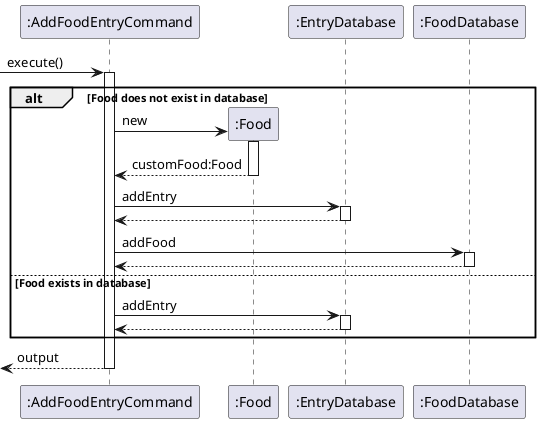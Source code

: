 @startuml
'https://plantuml.com/sequence-diagram


-> ":AddFoodEntryCommand": execute()
activate ":AddFoodEntryCommand"
alt Food does not exist in database

    create ":Food"
    ":AddFoodEntryCommand" -> ":Food" : new
    activate ":Food"
    return customFood:Food

    ":AddFoodEntryCommand" -> ":EntryDatabase" : addEntry
    activate ":EntryDatabase"
    return

    ":AddFoodEntryCommand" -> ":FoodDatabase" : addFood
    activate ":FoodDatabase"
    return

else Food exists in database

    ":AddFoodEntryCommand" -> ":EntryDatabase" : addEntry
    activate ":EntryDatabase"
    return

end
return output

@enduml
